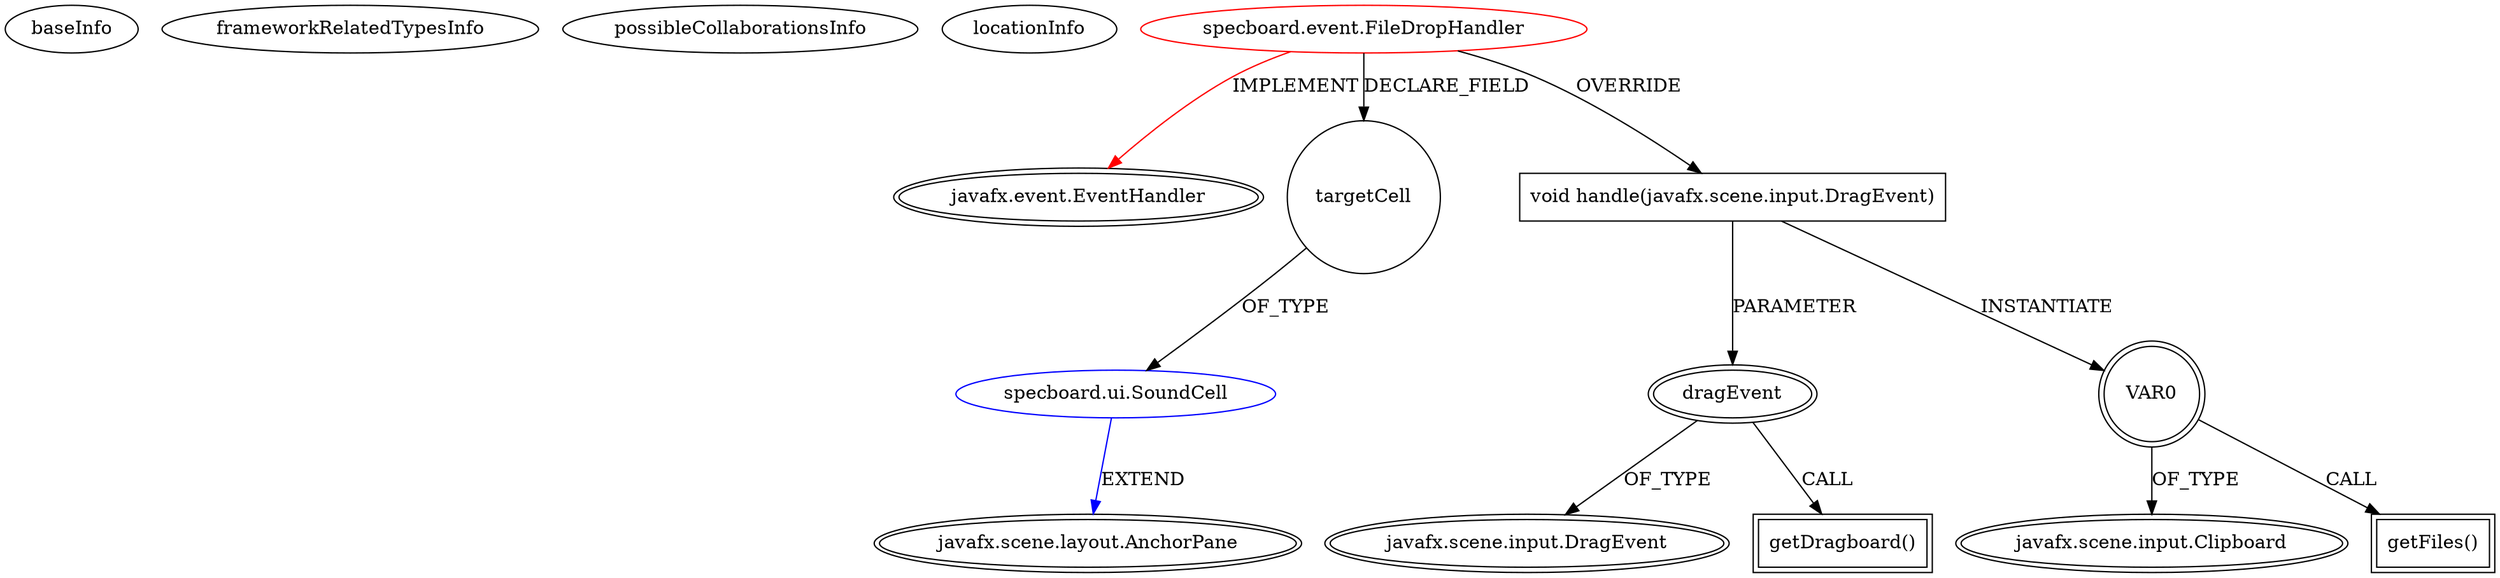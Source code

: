 digraph {
baseInfo[graphId=1227,category="extension_graph",isAnonymous=false,possibleRelation=true]
frameworkRelatedTypesInfo[0="javafx.event.EventHandler"]
possibleCollaborationsInfo[0="1227~FIELD_DECLARATION-~javafx.event.EventHandler ~javafx.scene.layout.AnchorPane ~false~false"]
locationInfo[projectName="SlyJack0-SpecBoard",filePath="/SlyJack0-SpecBoard/SpecBoard-master/src/specboard/event/FileDropHandler.java",contextSignature="FileDropHandler",graphId="1227"]
0[label="specboard.event.FileDropHandler",vertexType="ROOT_CLIENT_CLASS_DECLARATION",isFrameworkType=false,color=red]
1[label="javafx.event.EventHandler",vertexType="FRAMEWORK_INTERFACE_TYPE",isFrameworkType=true,peripheries=2]
2[label="targetCell",vertexType="FIELD_DECLARATION",isFrameworkType=false,shape=circle]
3[label="specboard.ui.SoundCell",vertexType="REFERENCE_CLIENT_CLASS_DECLARATION",isFrameworkType=false,color=blue]
4[label="javafx.scene.layout.AnchorPane",vertexType="FRAMEWORK_CLASS_TYPE",isFrameworkType=true,peripheries=2]
5[label="void handle(javafx.scene.input.DragEvent)",vertexType="OVERRIDING_METHOD_DECLARATION",isFrameworkType=false,shape=box]
6[label="dragEvent",vertexType="PARAMETER_DECLARATION",isFrameworkType=true,peripheries=2]
7[label="javafx.scene.input.DragEvent",vertexType="FRAMEWORK_CLASS_TYPE",isFrameworkType=true,peripheries=2]
8[label="VAR0",vertexType="VARIABLE_EXPRESION",isFrameworkType=true,peripheries=2,shape=circle]
10[label="javafx.scene.input.Clipboard",vertexType="FRAMEWORK_CLASS_TYPE",isFrameworkType=true,peripheries=2]
9[label="getFiles()",vertexType="INSIDE_CALL",isFrameworkType=true,peripheries=2,shape=box]
12[label="getDragboard()",vertexType="INSIDE_CALL",isFrameworkType=true,peripheries=2,shape=box]
0->1[label="IMPLEMENT",color=red]
0->2[label="DECLARE_FIELD"]
3->4[label="EXTEND",color=blue]
2->3[label="OF_TYPE"]
0->5[label="OVERRIDE"]
6->7[label="OF_TYPE"]
5->6[label="PARAMETER"]
5->8[label="INSTANTIATE"]
8->10[label="OF_TYPE"]
8->9[label="CALL"]
6->12[label="CALL"]
}
